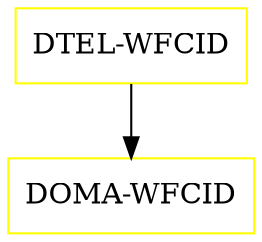 digraph G {
  "DTEL-WFCID" [shape=box,color=yellow];
  "DOMA-WFCID" [shape=box,color=yellow,URL="./DOMA_WFCID.html"];
  "DTEL-WFCID" -> "DOMA-WFCID";
}
